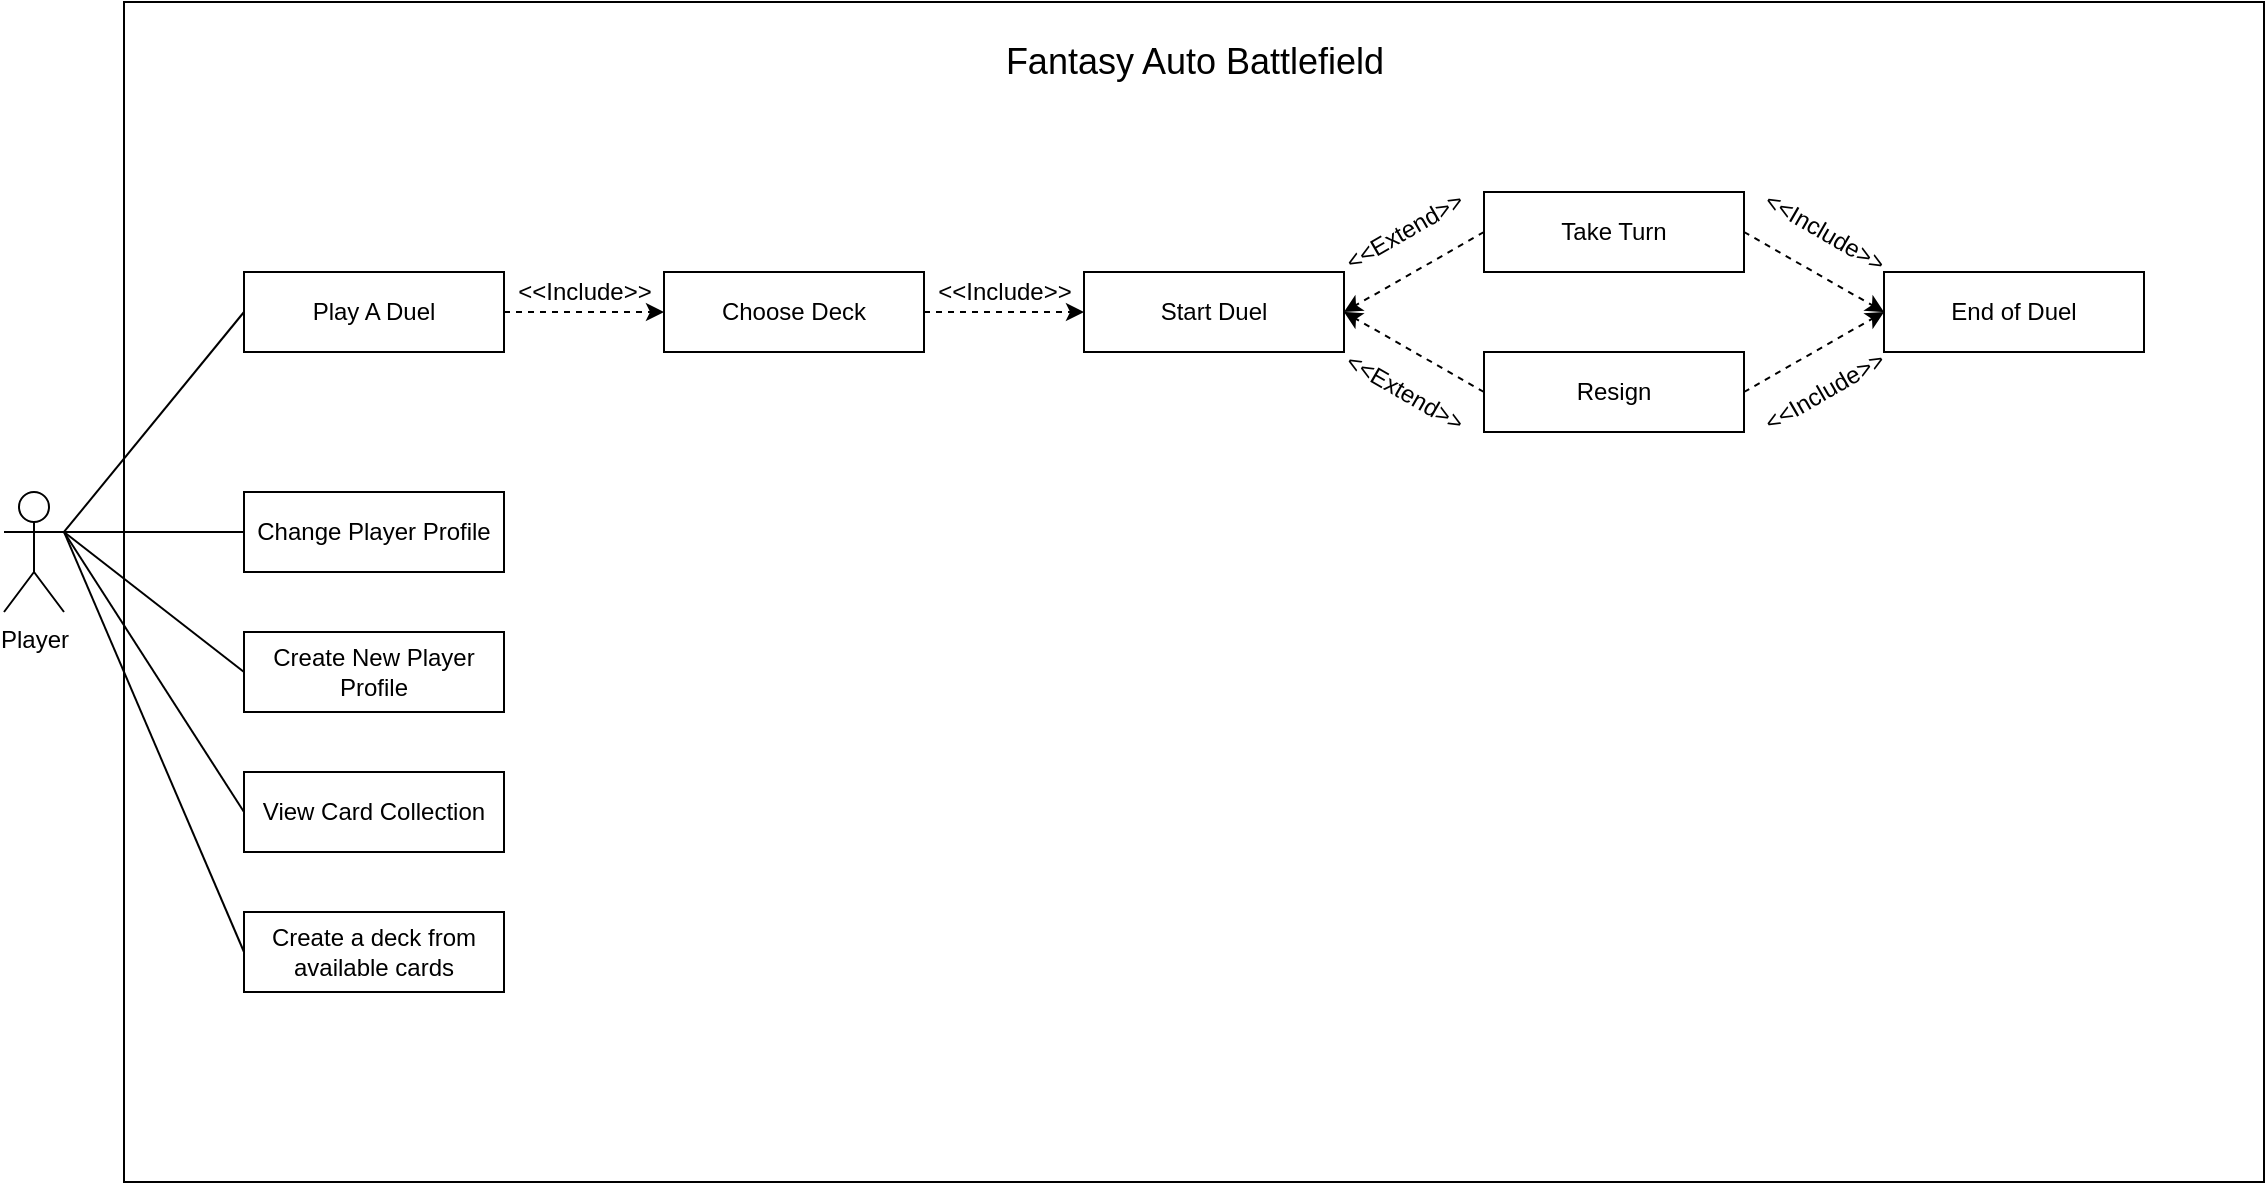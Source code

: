<mxfile version="15.1.0" type="device"><diagram id="zKODortC7xAfcOmh2sw1" name="Page-1"><mxGraphModel dx="1422" dy="832" grid="1" gridSize="10" guides="1" tooltips="1" connect="1" arrows="1" fold="1" page="1" pageScale="1" pageWidth="850" pageHeight="1100" math="0" shadow="0"><root><mxCell id="0"/><mxCell id="1" parent="0"/><mxCell id="0n-VOFmMJcd6eLBOurM6-30" value="" style="rounded=0;whiteSpace=wrap;html=1;" vertex="1" parent="1"><mxGeometry x="100" y="40" width="1070" height="590" as="geometry"/></mxCell><mxCell id="0n-VOFmMJcd6eLBOurM6-11" style="rounded=0;orthogonalLoop=1;jettySize=auto;html=1;exitX=1;exitY=0.333;exitDx=0;exitDy=0;exitPerimeter=0;entryX=0;entryY=0.5;entryDx=0;entryDy=0;endArrow=none;endFill=0;" edge="1" parent="1" source="0n-VOFmMJcd6eLBOurM6-1" target="0n-VOFmMJcd6eLBOurM6-3"><mxGeometry relative="1" as="geometry"/></mxCell><mxCell id="0n-VOFmMJcd6eLBOurM6-12" style="edgeStyle=none;rounded=0;orthogonalLoop=1;jettySize=auto;html=1;exitX=1;exitY=0.333;exitDx=0;exitDy=0;exitPerimeter=0;entryX=0;entryY=0.5;entryDx=0;entryDy=0;endArrow=none;endFill=0;" edge="1" parent="1" source="0n-VOFmMJcd6eLBOurM6-1" target="0n-VOFmMJcd6eLBOurM6-4"><mxGeometry relative="1" as="geometry"/></mxCell><mxCell id="0n-VOFmMJcd6eLBOurM6-13" style="edgeStyle=none;rounded=0;orthogonalLoop=1;jettySize=auto;html=1;exitX=1;exitY=0.333;exitDx=0;exitDy=0;exitPerimeter=0;entryX=0;entryY=0.5;entryDx=0;entryDy=0;endArrow=none;endFill=0;" edge="1" parent="1" source="0n-VOFmMJcd6eLBOurM6-1" target="0n-VOFmMJcd6eLBOurM6-5"><mxGeometry relative="1" as="geometry"/></mxCell><mxCell id="0n-VOFmMJcd6eLBOurM6-28" style="edgeStyle=none;rounded=0;orthogonalLoop=1;jettySize=auto;html=1;exitX=1;exitY=0.333;exitDx=0;exitDy=0;exitPerimeter=0;entryX=0;entryY=0.5;entryDx=0;entryDy=0;endArrow=none;endFill=0;" edge="1" parent="1" source="0n-VOFmMJcd6eLBOurM6-1" target="0n-VOFmMJcd6eLBOurM6-27"><mxGeometry relative="1" as="geometry"/></mxCell><mxCell id="0n-VOFmMJcd6eLBOurM6-33" style="edgeStyle=none;rounded=0;orthogonalLoop=1;jettySize=auto;html=1;exitX=1;exitY=0.333;exitDx=0;exitDy=0;exitPerimeter=0;entryX=0;entryY=0.5;entryDx=0;entryDy=0;endArrow=none;endFill=0;" edge="1" parent="1" source="0n-VOFmMJcd6eLBOurM6-1" target="0n-VOFmMJcd6eLBOurM6-32"><mxGeometry relative="1" as="geometry"/></mxCell><mxCell id="0n-VOFmMJcd6eLBOurM6-1" value="Player" style="shape=umlActor;verticalLabelPosition=bottom;verticalAlign=top;html=1;outlineConnect=0;" vertex="1" parent="1"><mxGeometry x="40" y="285" width="30" height="60" as="geometry"/></mxCell><mxCell id="0n-VOFmMJcd6eLBOurM6-14" style="edgeStyle=none;rounded=0;orthogonalLoop=1;jettySize=auto;html=1;exitX=1;exitY=0.5;exitDx=0;exitDy=0;entryX=0;entryY=0.5;entryDx=0;entryDy=0;endArrow=classic;endFill=1;dashed=1;" edge="1" parent="1" source="0n-VOFmMJcd6eLBOurM6-3" target="0n-VOFmMJcd6eLBOurM6-6"><mxGeometry relative="1" as="geometry"/></mxCell><mxCell id="0n-VOFmMJcd6eLBOurM6-3" value="Play A Duel" style="rounded=0;whiteSpace=wrap;html=1;" vertex="1" parent="1"><mxGeometry x="160" y="175" width="130" height="40" as="geometry"/></mxCell><mxCell id="0n-VOFmMJcd6eLBOurM6-4" value="View Card Collection" style="rounded=0;whiteSpace=wrap;html=1;" vertex="1" parent="1"><mxGeometry x="160" y="425" width="130" height="40" as="geometry"/></mxCell><mxCell id="0n-VOFmMJcd6eLBOurM6-5" value="Create a deck from available cards" style="rounded=0;whiteSpace=wrap;html=1;" vertex="1" parent="1"><mxGeometry x="160" y="495" width="130" height="40" as="geometry"/></mxCell><mxCell id="0n-VOFmMJcd6eLBOurM6-15" style="edgeStyle=none;rounded=0;orthogonalLoop=1;jettySize=auto;html=1;exitX=1;exitY=0.5;exitDx=0;exitDy=0;entryX=0;entryY=0.5;entryDx=0;entryDy=0;dashed=1;endArrow=classic;endFill=1;" edge="1" parent="1" source="0n-VOFmMJcd6eLBOurM6-6" target="0n-VOFmMJcd6eLBOurM6-7"><mxGeometry relative="1" as="geometry"/></mxCell><mxCell id="0n-VOFmMJcd6eLBOurM6-6" value="Choose Deck" style="rounded=0;whiteSpace=wrap;html=1;" vertex="1" parent="1"><mxGeometry x="370" y="175" width="130" height="40" as="geometry"/></mxCell><mxCell id="0n-VOFmMJcd6eLBOurM6-7" value="Start Duel" style="rounded=0;whiteSpace=wrap;html=1;" vertex="1" parent="1"><mxGeometry x="580" y="175" width="130" height="40" as="geometry"/></mxCell><mxCell id="0n-VOFmMJcd6eLBOurM6-16" style="edgeStyle=none;rounded=0;orthogonalLoop=1;jettySize=auto;html=1;exitX=0;exitY=0.5;exitDx=0;exitDy=0;entryX=1;entryY=0.5;entryDx=0;entryDy=0;dashed=1;endArrow=classic;endFill=1;" edge="1" parent="1" source="0n-VOFmMJcd6eLBOurM6-8" target="0n-VOFmMJcd6eLBOurM6-7"><mxGeometry relative="1" as="geometry"/></mxCell><mxCell id="0n-VOFmMJcd6eLBOurM6-18" style="edgeStyle=none;rounded=0;orthogonalLoop=1;jettySize=auto;html=1;exitX=1;exitY=0.5;exitDx=0;exitDy=0;entryX=0;entryY=0.5;entryDx=0;entryDy=0;dashed=1;endArrow=classic;endFill=1;" edge="1" parent="1" source="0n-VOFmMJcd6eLBOurM6-8" target="0n-VOFmMJcd6eLBOurM6-9"><mxGeometry relative="1" as="geometry"/></mxCell><mxCell id="0n-VOFmMJcd6eLBOurM6-8" value="Take Turn" style="rounded=0;whiteSpace=wrap;html=1;" vertex="1" parent="1"><mxGeometry x="780" y="135" width="130" height="40" as="geometry"/></mxCell><mxCell id="0n-VOFmMJcd6eLBOurM6-9" value="End of Duel" style="rounded=0;whiteSpace=wrap;html=1;" vertex="1" parent="1"><mxGeometry x="980" y="175" width="130" height="40" as="geometry"/></mxCell><mxCell id="0n-VOFmMJcd6eLBOurM6-17" style="edgeStyle=none;rounded=0;orthogonalLoop=1;jettySize=auto;html=1;exitX=0;exitY=0.5;exitDx=0;exitDy=0;dashed=1;endArrow=classic;endFill=1;" edge="1" parent="1" source="0n-VOFmMJcd6eLBOurM6-10"><mxGeometry relative="1" as="geometry"><mxPoint x="710" y="195" as="targetPoint"/></mxGeometry></mxCell><mxCell id="0n-VOFmMJcd6eLBOurM6-19" style="edgeStyle=none;rounded=0;orthogonalLoop=1;jettySize=auto;html=1;exitX=1;exitY=0.5;exitDx=0;exitDy=0;dashed=1;endArrow=classic;endFill=1;entryX=0;entryY=0.5;entryDx=0;entryDy=0;" edge="1" parent="1" source="0n-VOFmMJcd6eLBOurM6-10" target="0n-VOFmMJcd6eLBOurM6-9"><mxGeometry relative="1" as="geometry"><mxPoint x="960" y="195" as="targetPoint"/></mxGeometry></mxCell><mxCell id="0n-VOFmMJcd6eLBOurM6-10" value="Resign" style="rounded=0;whiteSpace=wrap;html=1;" vertex="1" parent="1"><mxGeometry x="780" y="215" width="130" height="40" as="geometry"/></mxCell><mxCell id="0n-VOFmMJcd6eLBOurM6-20" value="&amp;lt;&amp;lt;Include&amp;gt;&amp;gt;" style="text;html=1;align=center;verticalAlign=middle;resizable=0;points=[];autosize=1;strokeColor=none;fillColor=none;" vertex="1" parent="1"><mxGeometry x="290" y="175" width="80" height="20" as="geometry"/></mxCell><mxCell id="0n-VOFmMJcd6eLBOurM6-21" value="&amp;lt;&amp;lt;Include&amp;gt;&amp;gt;" style="text;html=1;align=center;verticalAlign=middle;resizable=0;points=[];autosize=1;strokeColor=none;fillColor=none;" vertex="1" parent="1"><mxGeometry x="500" y="175" width="80" height="20" as="geometry"/></mxCell><mxCell id="0n-VOFmMJcd6eLBOurM6-22" value="&amp;lt;&amp;lt;Include&amp;gt;&amp;gt;" style="text;html=1;align=center;verticalAlign=middle;resizable=0;points=[];autosize=1;strokeColor=none;fillColor=none;rotation=30;" vertex="1" parent="1"><mxGeometry x="910" y="145" width="80" height="20" as="geometry"/></mxCell><mxCell id="0n-VOFmMJcd6eLBOurM6-23" value="&amp;lt;&amp;lt;Include&amp;gt;&amp;gt;" style="text;html=1;align=center;verticalAlign=middle;resizable=0;points=[];autosize=1;strokeColor=none;fillColor=none;rotation=-30;" vertex="1" parent="1"><mxGeometry x="910" y="225" width="80" height="20" as="geometry"/></mxCell><mxCell id="0n-VOFmMJcd6eLBOurM6-24" value="&amp;lt;&amp;lt;Extend&amp;gt;&amp;gt;" style="text;html=1;align=center;verticalAlign=middle;resizable=0;points=[];autosize=1;strokeColor=none;fillColor=none;rotation=-30;" vertex="1" parent="1"><mxGeometry x="700" y="145" width="80" height="20" as="geometry"/></mxCell><mxCell id="0n-VOFmMJcd6eLBOurM6-25" value="&amp;lt;&amp;lt;Extend&amp;gt;&amp;gt;" style="text;html=1;align=center;verticalAlign=middle;resizable=0;points=[];autosize=1;strokeColor=none;fillColor=none;rotation=30;" vertex="1" parent="1"><mxGeometry x="700" y="225" width="80" height="20" as="geometry"/></mxCell><mxCell id="0n-VOFmMJcd6eLBOurM6-27" value="Create New Player Profile" style="rounded=0;whiteSpace=wrap;html=1;" vertex="1" parent="1"><mxGeometry x="160" y="355" width="130" height="40" as="geometry"/></mxCell><mxCell id="0n-VOFmMJcd6eLBOurM6-31" value="&lt;span style=&quot;font-size: 18px&quot;&gt;Fantasy Auto Battlefield&lt;/span&gt;" style="text;html=1;align=center;verticalAlign=middle;resizable=0;points=[];autosize=1;strokeColor=none;fillColor=none;" vertex="1" parent="1"><mxGeometry x="535" y="60" width="200" height="20" as="geometry"/></mxCell><mxCell id="0n-VOFmMJcd6eLBOurM6-32" value="Change Player Profile" style="rounded=0;whiteSpace=wrap;html=1;" vertex="1" parent="1"><mxGeometry x="160" y="285" width="130" height="40" as="geometry"/></mxCell></root></mxGraphModel></diagram></mxfile>